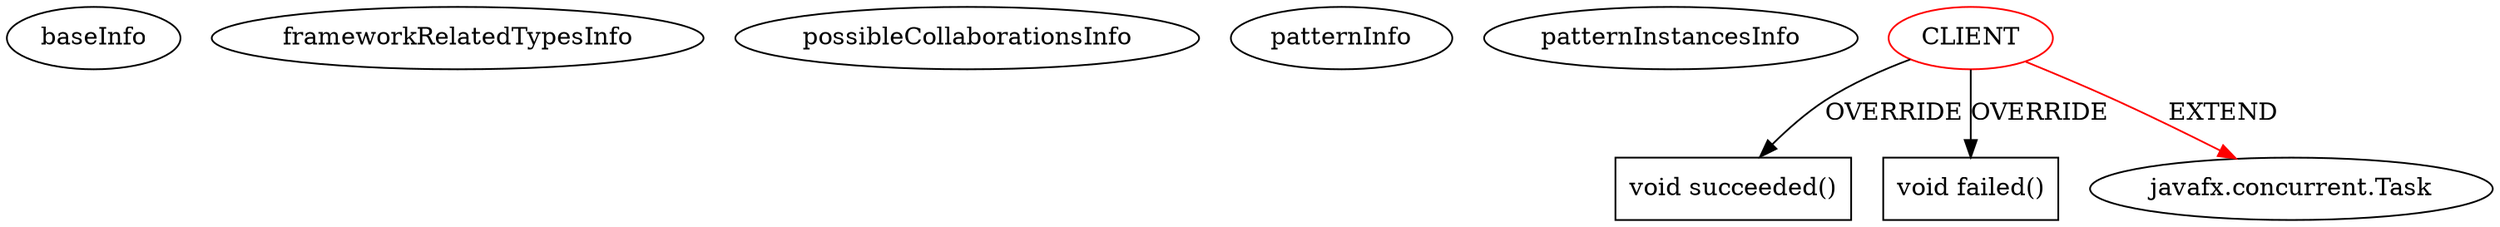 digraph {
baseInfo[graphId=3898,category="pattern",isAnonymous=false,possibleRelation=false]
frameworkRelatedTypesInfo[0="javafx.concurrent.Task"]
possibleCollaborationsInfo[]
patternInfo[frequency=2.0,patternRootClient=0]
patternInstancesInfo[0="fieryphoenix-screen-caster~/fieryphoenix-screen-caster/screen-caster-master/ScreenCaster/src/by/bsuir/zuyeu/model/UIChainTask.java~UIChainTask~2683",1="jdtommy-NiceTail~/jdtommy-NiceTail/NiceTail-master/src/sample/RemoveLinesTask.java~RemoveLinesTask~3306"]
9[label="void succeeded()",vertexType="OVERRIDING_METHOD_DECLARATION",isFrameworkType=false,shape=box]
0[label="CLIENT",vertexType="ROOT_CLIENT_CLASS_DECLARATION",isFrameworkType=false,color=red]
19[label="void failed()",vertexType="OVERRIDING_METHOD_DECLARATION",isFrameworkType=false,shape=box]
1[label="javafx.concurrent.Task",vertexType="FRAMEWORK_CLASS_TYPE",isFrameworkType=false]
0->1[label="EXTEND",color=red]
0->9[label="OVERRIDE"]
0->19[label="OVERRIDE"]
}
